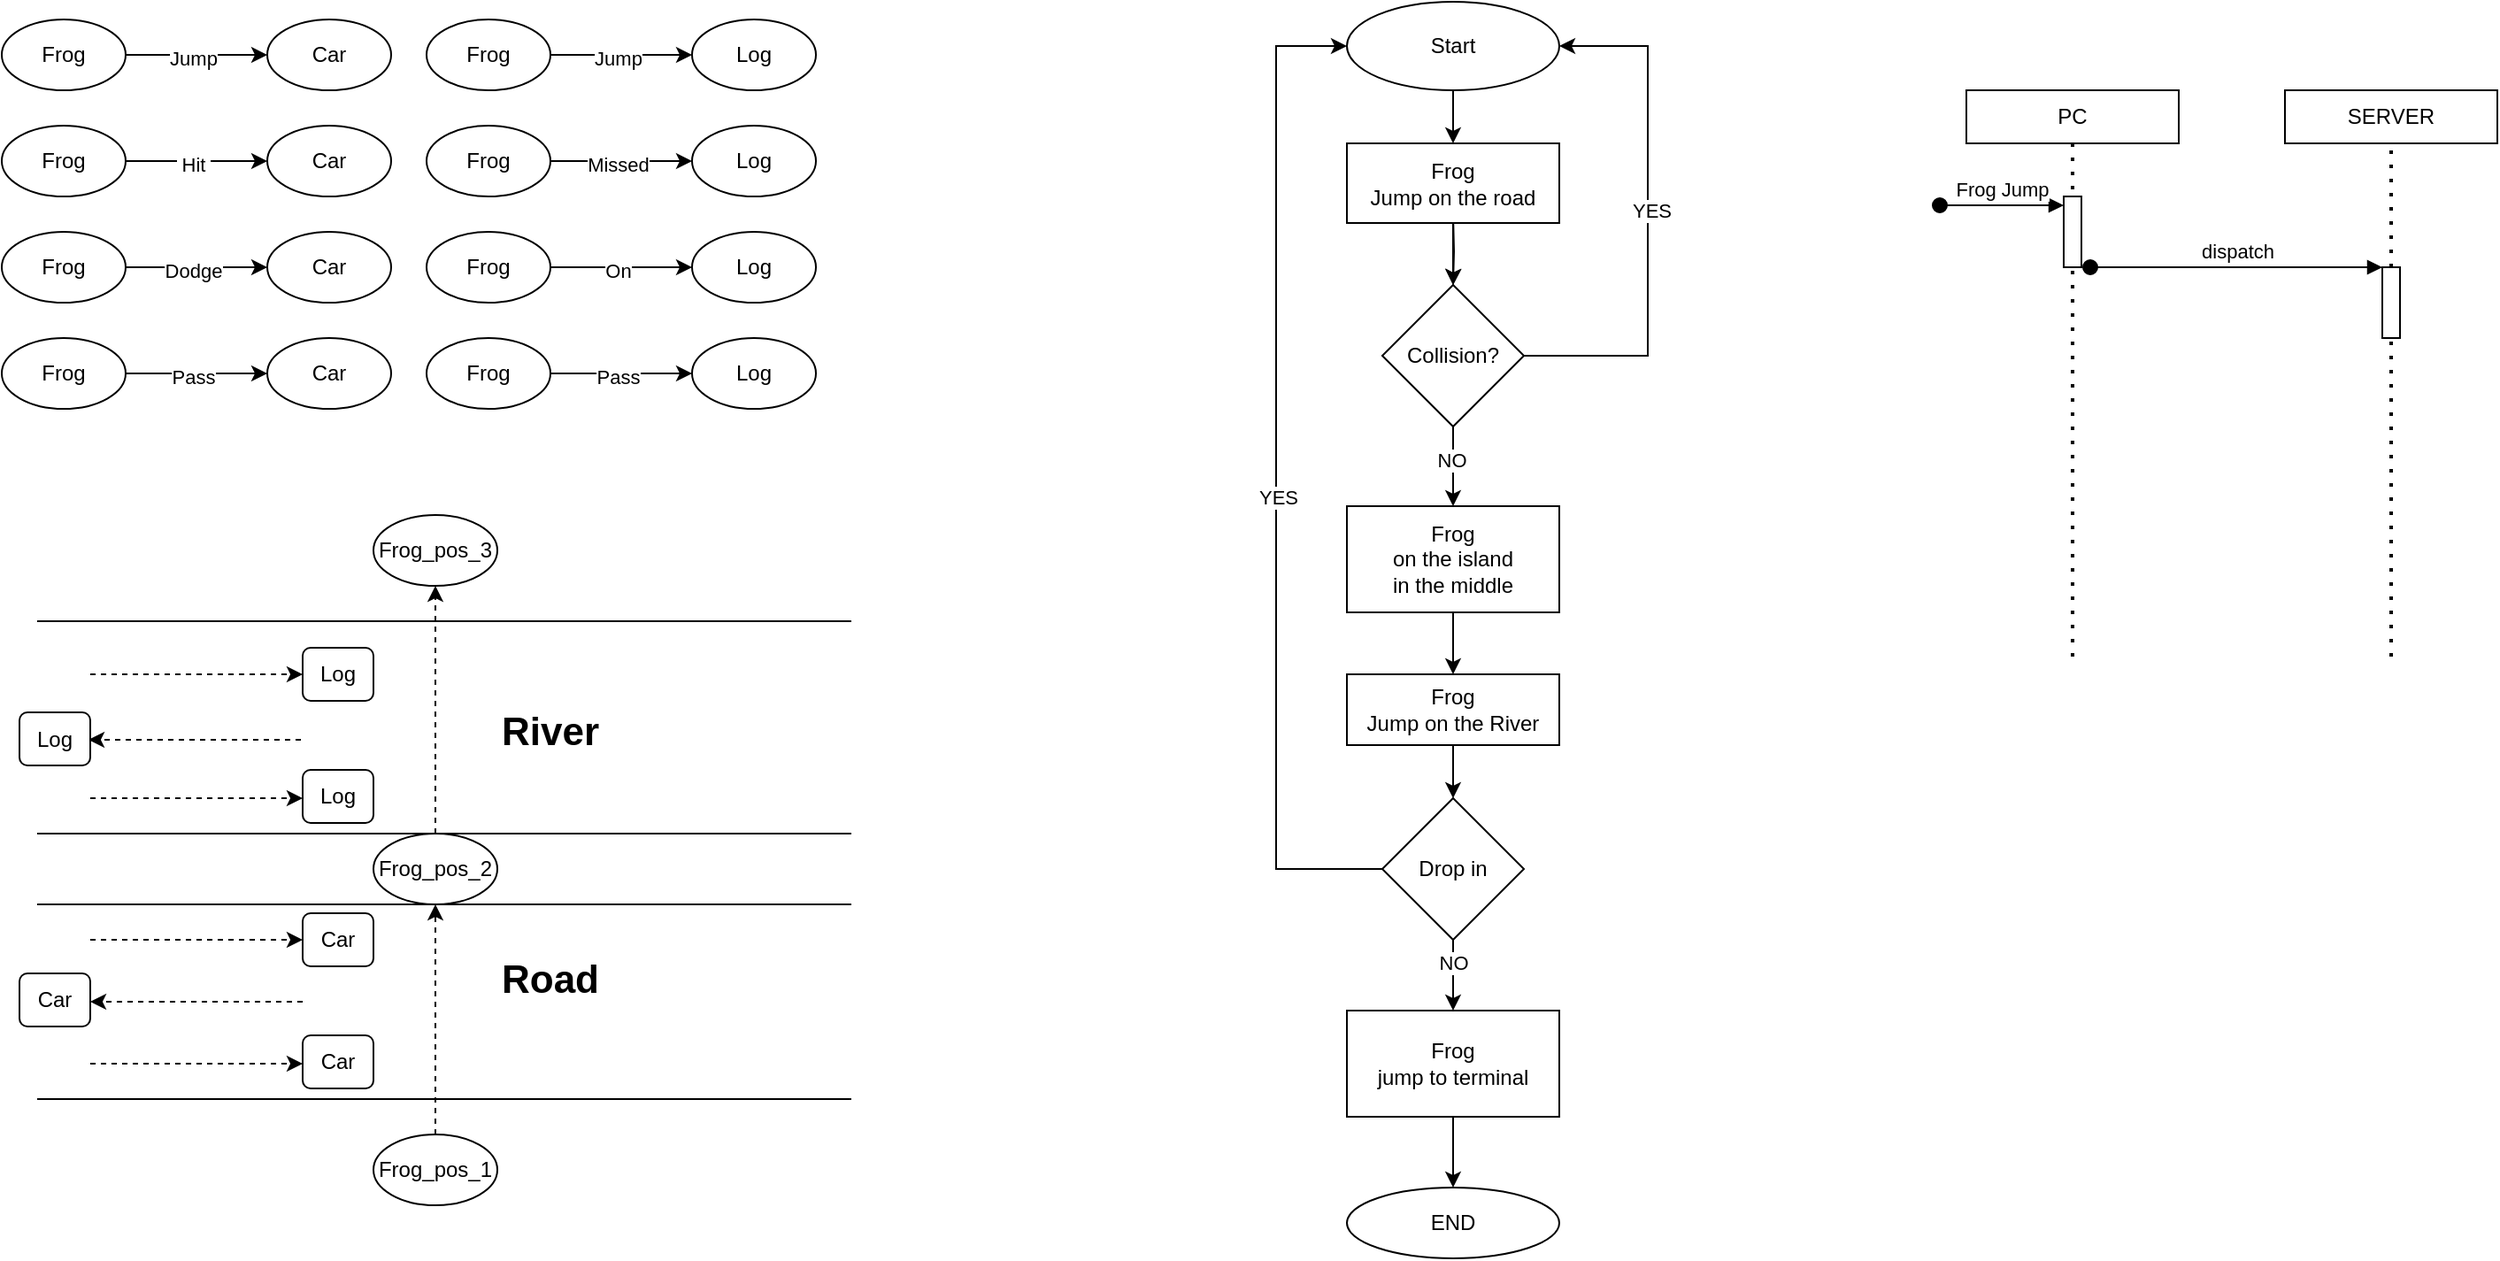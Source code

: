 <mxfile version="24.7.17">
  <diagram name="第 1 页" id="io0HOrqkYFZXPLQsihOl">
    <mxGraphModel dx="588" dy="374" grid="1" gridSize="10" guides="1" tooltips="1" connect="1" arrows="1" fold="1" page="1" pageScale="1" pageWidth="827" pageHeight="1169" math="0" shadow="0">
      <root>
        <mxCell id="0" />
        <mxCell id="1" parent="0" />
        <mxCell id="GDYXegiOR_JLX_0Pubc4-1" value="Frog" style="ellipse;whiteSpace=wrap;html=1;" parent="1" vertex="1">
          <mxGeometry x="150" y="100" width="70" height="40" as="geometry" />
        </mxCell>
        <mxCell id="GDYXegiOR_JLX_0Pubc4-3" value="Car" style="ellipse;whiteSpace=wrap;html=1;" parent="1" vertex="1">
          <mxGeometry x="300" y="100" width="70" height="40" as="geometry" />
        </mxCell>
        <mxCell id="GDYXegiOR_JLX_0Pubc4-4" value="" style="endArrow=classic;html=1;rounded=0;exitX=1;exitY=0.5;exitDx=0;exitDy=0;entryX=0;entryY=0.5;entryDx=0;entryDy=0;" parent="1" source="GDYXegiOR_JLX_0Pubc4-1" target="GDYXegiOR_JLX_0Pubc4-3" edge="1">
          <mxGeometry width="50" height="50" relative="1" as="geometry">
            <mxPoint x="340" y="270" as="sourcePoint" />
            <mxPoint x="390" y="220" as="targetPoint" />
          </mxGeometry>
        </mxCell>
        <mxCell id="GDYXegiOR_JLX_0Pubc4-5" value="&amp;nbsp;Hit&amp;nbsp;" style="edgeLabel;html=1;align=center;verticalAlign=middle;resizable=0;points=[];" parent="GDYXegiOR_JLX_0Pubc4-4" vertex="1" connectable="0">
          <mxGeometry x="-0.05" y="-2" relative="1" as="geometry">
            <mxPoint as="offset" />
          </mxGeometry>
        </mxCell>
        <mxCell id="GDYXegiOR_JLX_0Pubc4-8" value="Frog" style="ellipse;whiteSpace=wrap;html=1;" parent="1" vertex="1">
          <mxGeometry x="150" y="160" width="70" height="40" as="geometry" />
        </mxCell>
        <mxCell id="GDYXegiOR_JLX_0Pubc4-9" value="Car" style="ellipse;whiteSpace=wrap;html=1;" parent="1" vertex="1">
          <mxGeometry x="300" y="160" width="70" height="40" as="geometry" />
        </mxCell>
        <mxCell id="GDYXegiOR_JLX_0Pubc4-10" value="" style="endArrow=classic;html=1;rounded=0;exitX=1;exitY=0.5;exitDx=0;exitDy=0;entryX=0;entryY=0.5;entryDx=0;entryDy=0;" parent="1" source="GDYXegiOR_JLX_0Pubc4-8" target="GDYXegiOR_JLX_0Pubc4-9" edge="1">
          <mxGeometry width="50" height="50" relative="1" as="geometry">
            <mxPoint x="340" y="330" as="sourcePoint" />
            <mxPoint x="390" y="280" as="targetPoint" />
          </mxGeometry>
        </mxCell>
        <mxCell id="GDYXegiOR_JLX_0Pubc4-11" value="Dodge" style="edgeLabel;html=1;align=center;verticalAlign=middle;resizable=0;points=[];" parent="GDYXegiOR_JLX_0Pubc4-10" vertex="1" connectable="0">
          <mxGeometry x="-0.05" y="-2" relative="1" as="geometry">
            <mxPoint as="offset" />
          </mxGeometry>
        </mxCell>
        <mxCell id="GDYXegiOR_JLX_0Pubc4-12" value="Frog" style="ellipse;whiteSpace=wrap;html=1;" parent="1" vertex="1">
          <mxGeometry x="150" y="40" width="70" height="40" as="geometry" />
        </mxCell>
        <mxCell id="GDYXegiOR_JLX_0Pubc4-13" value="Car" style="ellipse;whiteSpace=wrap;html=1;" parent="1" vertex="1">
          <mxGeometry x="300" y="40" width="70" height="40" as="geometry" />
        </mxCell>
        <mxCell id="GDYXegiOR_JLX_0Pubc4-14" value="" style="endArrow=classic;html=1;rounded=0;exitX=1;exitY=0.5;exitDx=0;exitDy=0;entryX=0;entryY=0.5;entryDx=0;entryDy=0;" parent="1" source="GDYXegiOR_JLX_0Pubc4-12" target="GDYXegiOR_JLX_0Pubc4-13" edge="1">
          <mxGeometry width="50" height="50" relative="1" as="geometry">
            <mxPoint x="340" y="210" as="sourcePoint" />
            <mxPoint x="390" y="160" as="targetPoint" />
          </mxGeometry>
        </mxCell>
        <mxCell id="GDYXegiOR_JLX_0Pubc4-15" value="Jump" style="edgeLabel;html=1;align=center;verticalAlign=middle;resizable=0;points=[];" parent="GDYXegiOR_JLX_0Pubc4-14" vertex="1" connectable="0">
          <mxGeometry x="-0.05" y="-2" relative="1" as="geometry">
            <mxPoint as="offset" />
          </mxGeometry>
        </mxCell>
        <mxCell id="GDYXegiOR_JLX_0Pubc4-16" value="Frog" style="ellipse;whiteSpace=wrap;html=1;" parent="1" vertex="1">
          <mxGeometry x="150" y="220" width="70" height="40" as="geometry" />
        </mxCell>
        <mxCell id="GDYXegiOR_JLX_0Pubc4-17" value="Car" style="ellipse;whiteSpace=wrap;html=1;" parent="1" vertex="1">
          <mxGeometry x="300" y="220" width="70" height="40" as="geometry" />
        </mxCell>
        <mxCell id="GDYXegiOR_JLX_0Pubc4-18" value="" style="endArrow=classic;html=1;rounded=0;exitX=1;exitY=0.5;exitDx=0;exitDy=0;entryX=0;entryY=0.5;entryDx=0;entryDy=0;" parent="1" source="GDYXegiOR_JLX_0Pubc4-16" target="GDYXegiOR_JLX_0Pubc4-17" edge="1">
          <mxGeometry width="50" height="50" relative="1" as="geometry">
            <mxPoint x="340" y="390" as="sourcePoint" />
            <mxPoint x="390" y="340" as="targetPoint" />
          </mxGeometry>
        </mxCell>
        <mxCell id="GDYXegiOR_JLX_0Pubc4-19" value="Pass" style="edgeLabel;html=1;align=center;verticalAlign=middle;resizable=0;points=[];" parent="GDYXegiOR_JLX_0Pubc4-18" vertex="1" connectable="0">
          <mxGeometry x="-0.05" y="-2" relative="1" as="geometry">
            <mxPoint as="offset" />
          </mxGeometry>
        </mxCell>
        <mxCell id="GDYXegiOR_JLX_0Pubc4-20" value="Frog" style="ellipse;whiteSpace=wrap;html=1;" parent="1" vertex="1">
          <mxGeometry x="390" y="40" width="70" height="40" as="geometry" />
        </mxCell>
        <mxCell id="GDYXegiOR_JLX_0Pubc4-21" value="Log" style="ellipse;whiteSpace=wrap;html=1;" parent="1" vertex="1">
          <mxGeometry x="540" y="40" width="70" height="40" as="geometry" />
        </mxCell>
        <mxCell id="GDYXegiOR_JLX_0Pubc4-22" value="" style="endArrow=classic;html=1;rounded=0;exitX=1;exitY=0.5;exitDx=0;exitDy=0;entryX=0;entryY=0.5;entryDx=0;entryDy=0;" parent="1" source="GDYXegiOR_JLX_0Pubc4-20" target="GDYXegiOR_JLX_0Pubc4-21" edge="1">
          <mxGeometry width="50" height="50" relative="1" as="geometry">
            <mxPoint x="580" y="210" as="sourcePoint" />
            <mxPoint x="630" y="160" as="targetPoint" />
          </mxGeometry>
        </mxCell>
        <mxCell id="GDYXegiOR_JLX_0Pubc4-23" value="Jump" style="edgeLabel;html=1;align=center;verticalAlign=middle;resizable=0;points=[];" parent="GDYXegiOR_JLX_0Pubc4-22" vertex="1" connectable="0">
          <mxGeometry x="-0.05" y="-2" relative="1" as="geometry">
            <mxPoint as="offset" />
          </mxGeometry>
        </mxCell>
        <mxCell id="GDYXegiOR_JLX_0Pubc4-24" value="Frog" style="ellipse;whiteSpace=wrap;html=1;" parent="1" vertex="1">
          <mxGeometry x="390" y="100" width="70" height="40" as="geometry" />
        </mxCell>
        <mxCell id="GDYXegiOR_JLX_0Pubc4-25" value="Log" style="ellipse;whiteSpace=wrap;html=1;" parent="1" vertex="1">
          <mxGeometry x="540" y="100" width="70" height="40" as="geometry" />
        </mxCell>
        <mxCell id="GDYXegiOR_JLX_0Pubc4-26" value="" style="endArrow=classic;html=1;rounded=0;exitX=1;exitY=0.5;exitDx=0;exitDy=0;entryX=0;entryY=0.5;entryDx=0;entryDy=0;" parent="1" source="GDYXegiOR_JLX_0Pubc4-24" target="GDYXegiOR_JLX_0Pubc4-25" edge="1">
          <mxGeometry width="50" height="50" relative="1" as="geometry">
            <mxPoint x="580" y="270" as="sourcePoint" />
            <mxPoint x="630" y="220" as="targetPoint" />
          </mxGeometry>
        </mxCell>
        <mxCell id="GDYXegiOR_JLX_0Pubc4-27" value="Missed" style="edgeLabel;html=1;align=center;verticalAlign=middle;resizable=0;points=[];" parent="GDYXegiOR_JLX_0Pubc4-26" vertex="1" connectable="0">
          <mxGeometry x="-0.05" y="-2" relative="1" as="geometry">
            <mxPoint as="offset" />
          </mxGeometry>
        </mxCell>
        <mxCell id="GDYXegiOR_JLX_0Pubc4-28" value="Frog" style="ellipse;whiteSpace=wrap;html=1;" parent="1" vertex="1">
          <mxGeometry x="390" y="160" width="70" height="40" as="geometry" />
        </mxCell>
        <mxCell id="GDYXegiOR_JLX_0Pubc4-29" value="Log" style="ellipse;whiteSpace=wrap;html=1;" parent="1" vertex="1">
          <mxGeometry x="540" y="160" width="70" height="40" as="geometry" />
        </mxCell>
        <mxCell id="GDYXegiOR_JLX_0Pubc4-30" value="" style="endArrow=classic;html=1;rounded=0;exitX=1;exitY=0.5;exitDx=0;exitDy=0;entryX=0;entryY=0.5;entryDx=0;entryDy=0;" parent="1" source="GDYXegiOR_JLX_0Pubc4-28" target="GDYXegiOR_JLX_0Pubc4-29" edge="1">
          <mxGeometry width="50" height="50" relative="1" as="geometry">
            <mxPoint x="580" y="330" as="sourcePoint" />
            <mxPoint x="630" y="280" as="targetPoint" />
          </mxGeometry>
        </mxCell>
        <mxCell id="GDYXegiOR_JLX_0Pubc4-31" value="On" style="edgeLabel;html=1;align=center;verticalAlign=middle;resizable=0;points=[];" parent="GDYXegiOR_JLX_0Pubc4-30" vertex="1" connectable="0">
          <mxGeometry x="-0.05" y="-2" relative="1" as="geometry">
            <mxPoint as="offset" />
          </mxGeometry>
        </mxCell>
        <mxCell id="GDYXegiOR_JLX_0Pubc4-32" value="Frog" style="ellipse;whiteSpace=wrap;html=1;" parent="1" vertex="1">
          <mxGeometry x="390" y="220" width="70" height="40" as="geometry" />
        </mxCell>
        <mxCell id="GDYXegiOR_JLX_0Pubc4-33" value="Log" style="ellipse;whiteSpace=wrap;html=1;" parent="1" vertex="1">
          <mxGeometry x="540" y="220" width="70" height="40" as="geometry" />
        </mxCell>
        <mxCell id="GDYXegiOR_JLX_0Pubc4-34" value="" style="endArrow=classic;html=1;rounded=0;exitX=1;exitY=0.5;exitDx=0;exitDy=0;entryX=0;entryY=0.5;entryDx=0;entryDy=0;" parent="1" source="GDYXegiOR_JLX_0Pubc4-32" target="GDYXegiOR_JLX_0Pubc4-33" edge="1">
          <mxGeometry width="50" height="50" relative="1" as="geometry">
            <mxPoint x="580" y="390" as="sourcePoint" />
            <mxPoint x="630" y="340" as="targetPoint" />
          </mxGeometry>
        </mxCell>
        <mxCell id="GDYXegiOR_JLX_0Pubc4-35" value="Pass" style="edgeLabel;html=1;align=center;verticalAlign=middle;resizable=0;points=[];" parent="GDYXegiOR_JLX_0Pubc4-34" vertex="1" connectable="0">
          <mxGeometry x="-0.05" y="-2" relative="1" as="geometry">
            <mxPoint as="offset" />
          </mxGeometry>
        </mxCell>
        <mxCell id="GDYXegiOR_JLX_0Pubc4-36" value="" style="endArrow=none;html=1;rounded=0;" parent="1" edge="1">
          <mxGeometry width="50" height="50" relative="1" as="geometry">
            <mxPoint x="170" y="500" as="sourcePoint" />
            <mxPoint x="630" y="500" as="targetPoint" />
          </mxGeometry>
        </mxCell>
        <mxCell id="GDYXegiOR_JLX_0Pubc4-37" value="" style="endArrow=none;html=1;rounded=0;" parent="1" edge="1">
          <mxGeometry width="50" height="50" relative="1" as="geometry">
            <mxPoint x="170" y="380" as="sourcePoint" />
            <mxPoint x="630" y="380" as="targetPoint" />
          </mxGeometry>
        </mxCell>
        <mxCell id="GDYXegiOR_JLX_0Pubc4-38" value="" style="endArrow=none;html=1;rounded=0;" parent="1" edge="1">
          <mxGeometry width="50" height="50" relative="1" as="geometry">
            <mxPoint x="170" y="540" as="sourcePoint" />
            <mxPoint x="630" y="540" as="targetPoint" />
          </mxGeometry>
        </mxCell>
        <mxCell id="GDYXegiOR_JLX_0Pubc4-39" value="" style="endArrow=none;html=1;rounded=0;" parent="1" edge="1">
          <mxGeometry width="50" height="50" relative="1" as="geometry">
            <mxPoint x="170" y="650" as="sourcePoint" />
            <mxPoint x="630" y="650" as="targetPoint" />
          </mxGeometry>
        </mxCell>
        <mxCell id="GDYXegiOR_JLX_0Pubc4-41" value="Frog_pos_1" style="ellipse;whiteSpace=wrap;html=1;" parent="1" vertex="1">
          <mxGeometry x="360" y="670" width="70" height="40" as="geometry" />
        </mxCell>
        <mxCell id="GDYXegiOR_JLX_0Pubc4-42" value="Frog_pos_3" style="ellipse;whiteSpace=wrap;html=1;" parent="1" vertex="1">
          <mxGeometry x="360" y="320" width="70" height="40" as="geometry" />
        </mxCell>
        <mxCell id="GDYXegiOR_JLX_0Pubc4-43" value="Frog_pos_2" style="ellipse;whiteSpace=wrap;html=1;" parent="1" vertex="1">
          <mxGeometry x="360" y="500" width="70" height="40" as="geometry" />
        </mxCell>
        <mxCell id="GDYXegiOR_JLX_0Pubc4-45" value="" style="endArrow=classic;html=1;rounded=0;exitX=0.5;exitY=0;exitDx=0;exitDy=0;entryX=0.5;entryY=1;entryDx=0;entryDy=0;dashed=1;" parent="1" source="GDYXegiOR_JLX_0Pubc4-41" target="GDYXegiOR_JLX_0Pubc4-43" edge="1">
          <mxGeometry width="50" height="50" relative="1" as="geometry">
            <mxPoint x="350" y="620" as="sourcePoint" />
            <mxPoint x="400" y="540" as="targetPoint" />
          </mxGeometry>
        </mxCell>
        <mxCell id="GDYXegiOR_JLX_0Pubc4-46" value="" style="endArrow=classic;html=1;rounded=0;exitX=0.5;exitY=0;exitDx=0;exitDy=0;entryX=0.5;entryY=1;entryDx=0;entryDy=0;dashed=1;" parent="1" source="GDYXegiOR_JLX_0Pubc4-43" target="GDYXegiOR_JLX_0Pubc4-42" edge="1">
          <mxGeometry width="50" height="50" relative="1" as="geometry">
            <mxPoint x="405" y="680" as="sourcePoint" />
            <mxPoint x="405" y="550" as="targetPoint" />
          </mxGeometry>
        </mxCell>
        <mxCell id="GDYXegiOR_JLX_0Pubc4-47" value="Road" style="text;html=1;align=center;verticalAlign=middle;whiteSpace=wrap;rounded=0;fontSize=22;fontStyle=1" parent="1" vertex="1">
          <mxGeometry x="410" y="550" width="100" height="65" as="geometry" />
        </mxCell>
        <mxCell id="GDYXegiOR_JLX_0Pubc4-48" value="River" style="text;html=1;align=center;verticalAlign=middle;whiteSpace=wrap;rounded=0;fontSize=22;fontStyle=1" parent="1" vertex="1">
          <mxGeometry x="410" y="410" width="100" height="65" as="geometry" />
        </mxCell>
        <mxCell id="GDYXegiOR_JLX_0Pubc4-49" value="" style="endArrow=classic;html=1;rounded=0;dashed=1;" parent="1" edge="1">
          <mxGeometry width="50" height="50" relative="1" as="geometry">
            <mxPoint x="200" y="410" as="sourcePoint" />
            <mxPoint x="320" y="410" as="targetPoint" />
          </mxGeometry>
        </mxCell>
        <mxCell id="GDYXegiOR_JLX_0Pubc4-50" value="" style="endArrow=classic;html=1;rounded=0;dashed=1;" parent="1" edge="1">
          <mxGeometry width="50" height="50" relative="1" as="geometry">
            <mxPoint x="200" y="480" as="sourcePoint" />
            <mxPoint x="320" y="480" as="targetPoint" />
          </mxGeometry>
        </mxCell>
        <mxCell id="GDYXegiOR_JLX_0Pubc4-51" value="" style="endArrow=classic;html=1;rounded=0;dashed=1;" parent="1" edge="1">
          <mxGeometry width="50" height="50" relative="1" as="geometry">
            <mxPoint x="200" y="560" as="sourcePoint" />
            <mxPoint x="320" y="560" as="targetPoint" />
          </mxGeometry>
        </mxCell>
        <mxCell id="GDYXegiOR_JLX_0Pubc4-52" value="" style="endArrow=classic;html=1;rounded=0;dashed=1;" parent="1" edge="1">
          <mxGeometry width="50" height="50" relative="1" as="geometry">
            <mxPoint x="200" y="630" as="sourcePoint" />
            <mxPoint x="320" y="630" as="targetPoint" />
          </mxGeometry>
        </mxCell>
        <mxCell id="GDYXegiOR_JLX_0Pubc4-53" value="" style="endArrow=classic;html=1;rounded=0;dashed=1;" parent="1" edge="1">
          <mxGeometry width="50" height="50" relative="1" as="geometry">
            <mxPoint x="320" y="595" as="sourcePoint" />
            <mxPoint x="200" y="595" as="targetPoint" />
          </mxGeometry>
        </mxCell>
        <mxCell id="GDYXegiOR_JLX_0Pubc4-54" value="" style="endArrow=classic;html=1;rounded=0;dashed=1;" parent="1" edge="1">
          <mxGeometry width="50" height="50" relative="1" as="geometry">
            <mxPoint x="319" y="447" as="sourcePoint" />
            <mxPoint x="199" y="447" as="targetPoint" />
          </mxGeometry>
        </mxCell>
        <mxCell id="GDYXegiOR_JLX_0Pubc4-55" value="Log" style="rounded=1;whiteSpace=wrap;html=1;" parent="1" vertex="1">
          <mxGeometry x="320" y="395" width="40" height="30" as="geometry" />
        </mxCell>
        <mxCell id="GDYXegiOR_JLX_0Pubc4-57" value="Log" style="rounded=1;whiteSpace=wrap;html=1;" parent="1" vertex="1">
          <mxGeometry x="160" y="431.5" width="40" height="30" as="geometry" />
        </mxCell>
        <mxCell id="GDYXegiOR_JLX_0Pubc4-58" value="Log" style="rounded=1;whiteSpace=wrap;html=1;" parent="1" vertex="1">
          <mxGeometry x="320" y="464" width="40" height="30" as="geometry" />
        </mxCell>
        <mxCell id="GDYXegiOR_JLX_0Pubc4-59" value="Car" style="rounded=1;whiteSpace=wrap;html=1;" parent="1" vertex="1">
          <mxGeometry x="320" y="545" width="40" height="30" as="geometry" />
        </mxCell>
        <mxCell id="GDYXegiOR_JLX_0Pubc4-60" value="Car" style="rounded=1;whiteSpace=wrap;html=1;" parent="1" vertex="1">
          <mxGeometry x="320" y="614" width="40" height="30" as="geometry" />
        </mxCell>
        <mxCell id="GDYXegiOR_JLX_0Pubc4-61" value="Car" style="rounded=1;whiteSpace=wrap;html=1;" parent="1" vertex="1">
          <mxGeometry x="160" y="579" width="40" height="30" as="geometry" />
        </mxCell>
        <mxCell id="Ep-EczUcm3H-y43Pjqot-6" style="edgeStyle=orthogonalEdgeStyle;rounded=0;orthogonalLoop=1;jettySize=auto;html=1;exitX=0.5;exitY=1;exitDx=0;exitDy=0;entryX=0.5;entryY=0;entryDx=0;entryDy=0;" edge="1" parent="1" target="Ep-EczUcm3H-y43Pjqot-5">
          <mxGeometry relative="1" as="geometry">
            <mxPoint x="970" y="150" as="sourcePoint" />
          </mxGeometry>
        </mxCell>
        <mxCell id="Ep-EczUcm3H-y43Pjqot-11" style="edgeStyle=orthogonalEdgeStyle;rounded=0;orthogonalLoop=1;jettySize=auto;html=1;exitX=1;exitY=0.5;exitDx=0;exitDy=0;entryX=1;entryY=0.5;entryDx=0;entryDy=0;" edge="1" parent="1" source="Ep-EczUcm3H-y43Pjqot-5" target="Ep-EczUcm3H-y43Pjqot-7">
          <mxGeometry relative="1" as="geometry">
            <mxPoint x="1037" y="240" as="sourcePoint" />
            <mxPoint x="1057" y="65" as="targetPoint" />
            <Array as="points">
              <mxPoint x="1080" y="230" />
              <mxPoint x="1080" y="55" />
            </Array>
          </mxGeometry>
        </mxCell>
        <mxCell id="Ep-EczUcm3H-y43Pjqot-12" value="YES" style="edgeLabel;html=1;align=center;verticalAlign=middle;resizable=0;points=[];" vertex="1" connectable="0" parent="Ep-EczUcm3H-y43Pjqot-11">
          <mxGeometry x="0.031" y="-2" relative="1" as="geometry">
            <mxPoint as="offset" />
          </mxGeometry>
        </mxCell>
        <mxCell id="Ep-EczUcm3H-y43Pjqot-14" value="" style="edgeStyle=orthogonalEdgeStyle;rounded=0;orthogonalLoop=1;jettySize=auto;html=1;" edge="1" parent="1" source="Ep-EczUcm3H-y43Pjqot-5" target="Ep-EczUcm3H-y43Pjqot-13">
          <mxGeometry relative="1" as="geometry" />
        </mxCell>
        <mxCell id="Ep-EczUcm3H-y43Pjqot-15" value="NO" style="edgeLabel;html=1;align=center;verticalAlign=middle;resizable=0;points=[];" vertex="1" connectable="0" parent="Ep-EczUcm3H-y43Pjqot-14">
          <mxGeometry x="-0.156" y="-1" relative="1" as="geometry">
            <mxPoint as="offset" />
          </mxGeometry>
        </mxCell>
        <mxCell id="Ep-EczUcm3H-y43Pjqot-5" value="Collision?" style="rhombus;whiteSpace=wrap;html=1;" vertex="1" parent="1">
          <mxGeometry x="930" y="190" width="80" height="80" as="geometry" />
        </mxCell>
        <mxCell id="Ep-EczUcm3H-y43Pjqot-10" style="edgeStyle=orthogonalEdgeStyle;rounded=0;orthogonalLoop=1;jettySize=auto;html=1;exitX=0.5;exitY=1;exitDx=0;exitDy=0;entryX=0.5;entryY=0;entryDx=0;entryDy=0;" edge="1" parent="1" source="Ep-EczUcm3H-y43Pjqot-7" target="Ep-EczUcm3H-y43Pjqot-8">
          <mxGeometry relative="1" as="geometry" />
        </mxCell>
        <mxCell id="Ep-EczUcm3H-y43Pjqot-7" value="Start&lt;div&gt;&lt;/div&gt;" style="ellipse;whiteSpace=wrap;html=1;" vertex="1" parent="1">
          <mxGeometry x="910" y="30" width="120" height="50" as="geometry" />
        </mxCell>
        <mxCell id="Ep-EczUcm3H-y43Pjqot-9" value="" style="edgeStyle=orthogonalEdgeStyle;rounded=0;orthogonalLoop=1;jettySize=auto;html=1;exitX=0.5;exitY=1;exitDx=0;exitDy=0;" edge="1" parent="1" source="Ep-EczUcm3H-y43Pjqot-8" target="Ep-EczUcm3H-y43Pjqot-5">
          <mxGeometry relative="1" as="geometry" />
        </mxCell>
        <mxCell id="Ep-EczUcm3H-y43Pjqot-8" value="&lt;div&gt;Frog&lt;/div&gt;Jump on the road" style="rounded=0;whiteSpace=wrap;html=1;" vertex="1" parent="1">
          <mxGeometry x="910" y="110" width="120" height="45" as="geometry" />
        </mxCell>
        <mxCell id="Ep-EczUcm3H-y43Pjqot-17" style="edgeStyle=orthogonalEdgeStyle;rounded=0;orthogonalLoop=1;jettySize=auto;html=1;exitX=0.5;exitY=1;exitDx=0;exitDy=0;entryX=0.5;entryY=0;entryDx=0;entryDy=0;" edge="1" parent="1" source="Ep-EczUcm3H-y43Pjqot-13" target="Ep-EczUcm3H-y43Pjqot-16">
          <mxGeometry relative="1" as="geometry" />
        </mxCell>
        <mxCell id="Ep-EczUcm3H-y43Pjqot-13" value="Frog&lt;div&gt;on the island&lt;br&gt;in the middle&lt;/div&gt;" style="whiteSpace=wrap;html=1;" vertex="1" parent="1">
          <mxGeometry x="910" y="315" width="120" height="60" as="geometry" />
        </mxCell>
        <mxCell id="Ep-EczUcm3H-y43Pjqot-19" style="edgeStyle=orthogonalEdgeStyle;rounded=0;orthogonalLoop=1;jettySize=auto;html=1;exitX=0.5;exitY=1;exitDx=0;exitDy=0;entryX=0.5;entryY=0;entryDx=0;entryDy=0;" edge="1" parent="1" source="Ep-EczUcm3H-y43Pjqot-16" target="Ep-EczUcm3H-y43Pjqot-18">
          <mxGeometry relative="1" as="geometry" />
        </mxCell>
        <mxCell id="Ep-EczUcm3H-y43Pjqot-16" value="&lt;div&gt;Frog&lt;/div&gt;Jump on the River" style="rounded=0;whiteSpace=wrap;html=1;" vertex="1" parent="1">
          <mxGeometry x="910" y="410" width="120" height="40" as="geometry" />
        </mxCell>
        <mxCell id="Ep-EczUcm3H-y43Pjqot-22" style="edgeStyle=orthogonalEdgeStyle;rounded=0;orthogonalLoop=1;jettySize=auto;html=1;exitX=0.5;exitY=1;exitDx=0;exitDy=0;entryX=0.5;entryY=0;entryDx=0;entryDy=0;" edge="1" parent="1" source="Ep-EczUcm3H-y43Pjqot-18" target="Ep-EczUcm3H-y43Pjqot-20">
          <mxGeometry relative="1" as="geometry" />
        </mxCell>
        <mxCell id="Ep-EczUcm3H-y43Pjqot-24" value="NO" style="edgeLabel;html=1;align=center;verticalAlign=middle;resizable=0;points=[];" vertex="1" connectable="0" parent="Ep-EczUcm3H-y43Pjqot-22">
          <mxGeometry x="-0.35" relative="1" as="geometry">
            <mxPoint as="offset" />
          </mxGeometry>
        </mxCell>
        <mxCell id="Ep-EczUcm3H-y43Pjqot-25" style="edgeStyle=orthogonalEdgeStyle;rounded=0;orthogonalLoop=1;jettySize=auto;html=1;exitX=0;exitY=0.5;exitDx=0;exitDy=0;entryX=0;entryY=0.5;entryDx=0;entryDy=0;" edge="1" parent="1" source="Ep-EczUcm3H-y43Pjqot-18" target="Ep-EczUcm3H-y43Pjqot-7">
          <mxGeometry relative="1" as="geometry">
            <Array as="points">
              <mxPoint x="870" y="520" />
              <mxPoint x="870" y="55" />
            </Array>
          </mxGeometry>
        </mxCell>
        <mxCell id="Ep-EczUcm3H-y43Pjqot-26" value="YES" style="edgeLabel;html=1;align=center;verticalAlign=middle;resizable=0;points=[];" vertex="1" connectable="0" parent="Ep-EczUcm3H-y43Pjqot-25">
          <mxGeometry x="-0.044" y="-1" relative="1" as="geometry">
            <mxPoint as="offset" />
          </mxGeometry>
        </mxCell>
        <mxCell id="Ep-EczUcm3H-y43Pjqot-18" value="Drop in" style="rhombus;whiteSpace=wrap;html=1;" vertex="1" parent="1">
          <mxGeometry x="930" y="480" width="80" height="80" as="geometry" />
        </mxCell>
        <mxCell id="Ep-EczUcm3H-y43Pjqot-23" style="edgeStyle=orthogonalEdgeStyle;rounded=0;orthogonalLoop=1;jettySize=auto;html=1;exitX=0.5;exitY=1;exitDx=0;exitDy=0;entryX=0.5;entryY=0;entryDx=0;entryDy=0;" edge="1" parent="1" source="Ep-EczUcm3H-y43Pjqot-20" target="Ep-EczUcm3H-y43Pjqot-21">
          <mxGeometry relative="1" as="geometry" />
        </mxCell>
        <mxCell id="Ep-EczUcm3H-y43Pjqot-20" value="Frog&lt;div&gt;jump to terminal&lt;/div&gt;" style="rounded=0;whiteSpace=wrap;html=1;" vertex="1" parent="1">
          <mxGeometry x="910" y="600" width="120" height="60" as="geometry" />
        </mxCell>
        <mxCell id="Ep-EczUcm3H-y43Pjqot-21" value="END" style="ellipse;whiteSpace=wrap;html=1;" vertex="1" parent="1">
          <mxGeometry x="910" y="700" width="120" height="40" as="geometry" />
        </mxCell>
        <mxCell id="Ep-EczUcm3H-y43Pjqot-27" value="PC" style="rounded=0;whiteSpace=wrap;html=1;" vertex="1" parent="1">
          <mxGeometry x="1260" y="80" width="120" height="30" as="geometry" />
        </mxCell>
        <mxCell id="Ep-EczUcm3H-y43Pjqot-28" value="SERVER" style="rounded=0;whiteSpace=wrap;html=1;" vertex="1" parent="1">
          <mxGeometry x="1440" y="80" width="120" height="30" as="geometry" />
        </mxCell>
        <mxCell id="Ep-EczUcm3H-y43Pjqot-29" value="" style="endArrow=none;dashed=1;html=1;dashPattern=1 3;strokeWidth=2;rounded=0;entryX=0.5;entryY=1;entryDx=0;entryDy=0;" edge="1" parent="1" target="Ep-EczUcm3H-y43Pjqot-27">
          <mxGeometry width="50" height="50" relative="1" as="geometry">
            <mxPoint x="1320" y="400" as="sourcePoint" />
            <mxPoint x="1320" y="140" as="targetPoint" />
          </mxGeometry>
        </mxCell>
        <mxCell id="Ep-EczUcm3H-y43Pjqot-30" value="" style="endArrow=none;dashed=1;html=1;dashPattern=1 3;strokeWidth=2;rounded=0;entryX=0.5;entryY=1;entryDx=0;entryDy=0;" edge="1" parent="1" source="Ep-EczUcm3H-y43Pjqot-37" target="Ep-EczUcm3H-y43Pjqot-28">
          <mxGeometry width="50" height="50" relative="1" as="geometry">
            <mxPoint x="1500" y="400" as="sourcePoint" />
            <mxPoint x="1490" y="130" as="targetPoint" />
          </mxGeometry>
        </mxCell>
        <mxCell id="Ep-EczUcm3H-y43Pjqot-34" value="" style="html=1;points=[[0,0,0,0,5],[0,1,0,0,-5],[1,0,0,0,5],[1,1,0,0,-5]];perimeter=orthogonalPerimeter;outlineConnect=0;targetShapes=umlLifeline;portConstraint=eastwest;newEdgeStyle={&quot;curved&quot;:0,&quot;rounded&quot;:0};" vertex="1" parent="1">
          <mxGeometry x="1315" y="140" width="10" height="40" as="geometry" />
        </mxCell>
        <mxCell id="Ep-EczUcm3H-y43Pjqot-35" value="Frog Jump" style="html=1;verticalAlign=bottom;startArrow=oval;endArrow=block;startSize=8;curved=0;rounded=0;entryX=0;entryY=0;entryDx=0;entryDy=5;" edge="1" target="Ep-EczUcm3H-y43Pjqot-34" parent="1">
          <mxGeometry relative="1" as="geometry">
            <mxPoint x="1245" y="145" as="sourcePoint" />
          </mxGeometry>
        </mxCell>
        <mxCell id="Ep-EczUcm3H-y43Pjqot-36" value="" style="endArrow=none;dashed=1;html=1;dashPattern=1 3;strokeWidth=2;rounded=0;entryX=0.5;entryY=1;entryDx=0;entryDy=0;" edge="1" parent="1" target="Ep-EczUcm3H-y43Pjqot-37">
          <mxGeometry width="50" height="50" relative="1" as="geometry">
            <mxPoint x="1500" y="400" as="sourcePoint" />
            <mxPoint x="1500" y="110" as="targetPoint" />
          </mxGeometry>
        </mxCell>
        <mxCell id="Ep-EczUcm3H-y43Pjqot-37" value="" style="html=1;points=[[0,0,0,0,5],[0,1,0,0,-5],[1,0,0,0,5],[1,1,0,0,-5]];perimeter=orthogonalPerimeter;outlineConnect=0;targetShapes=umlLifeline;portConstraint=eastwest;newEdgeStyle={&quot;curved&quot;:0,&quot;rounded&quot;:0};" vertex="1" parent="1">
          <mxGeometry x="1495" y="180" width="10" height="40" as="geometry" />
        </mxCell>
        <mxCell id="Ep-EczUcm3H-y43Pjqot-38" value="dispatch" style="html=1;verticalAlign=bottom;startArrow=oval;startFill=1;endArrow=block;startSize=8;curved=0;rounded=0;" edge="1" parent="1" target="Ep-EczUcm3H-y43Pjqot-37">
          <mxGeometry width="60" relative="1" as="geometry">
            <mxPoint x="1330" y="180" as="sourcePoint" />
            <mxPoint x="1420" y="180" as="targetPoint" />
          </mxGeometry>
        </mxCell>
      </root>
    </mxGraphModel>
  </diagram>
</mxfile>
